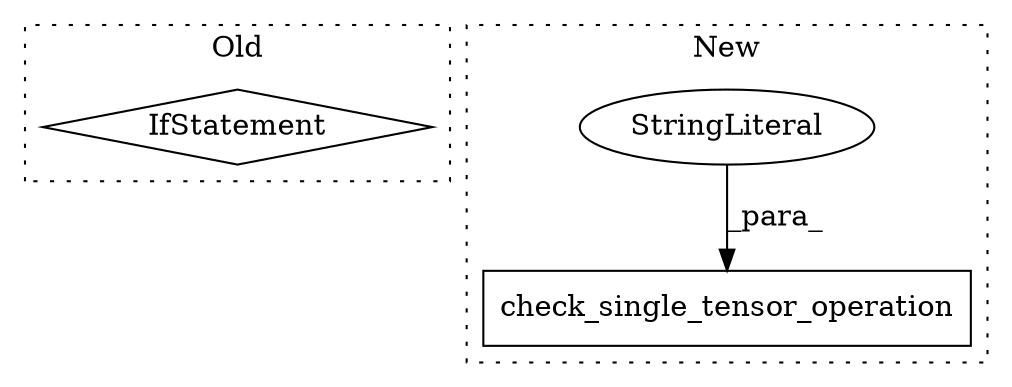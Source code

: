 digraph G {
subgraph cluster0 {
1 [label="IfStatement" a="25" s="12699,12736" l="4,2" shape="diamond"];
label = "Old";
style="dotted";
}
subgraph cluster1 {
2 [label="check_single_tensor_operation" a="32" s="12811,12916" l="30,2" shape="box"];
3 [label="StringLiteral" a="45" s="12841" l="9" shape="ellipse"];
label = "New";
style="dotted";
}
3 -> 2 [label="_para_"];
}